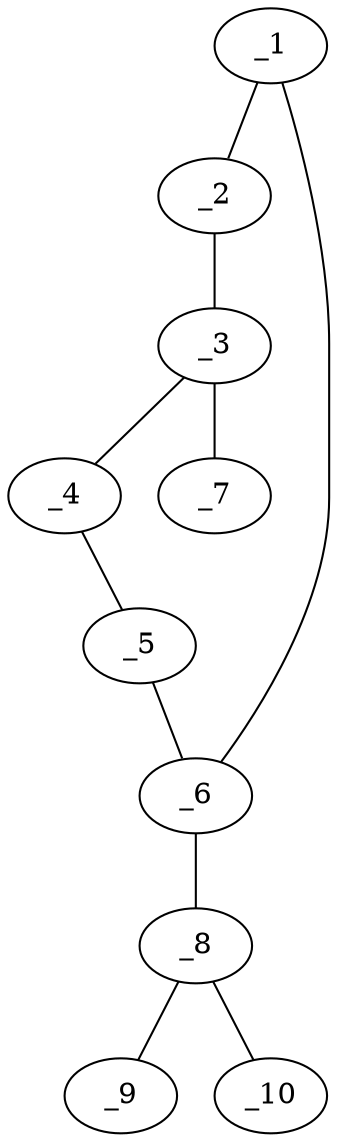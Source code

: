 graph molid632952 {
	_1	 [charge=0,
		chem=1,
		symbol="C  ",
		x=2,
		y="0.25"];
	_2	 [charge=0,
		chem=1,
		symbol="C  ",
		x=2,
		y="-0.75"];
	_1 -- _2	 [valence=1];
	_6	 [charge=0,
		chem=1,
		symbol="C  ",
		x="2.866",
		y="0.75"];
	_1 -- _6	 [valence=1];
	_3	 [charge=0,
		chem=1,
		symbol="C  ",
		x="2.866",
		y="-1.25"];
	_2 -- _3	 [valence=1];
	_4	 [charge=0,
		chem=1,
		symbol="C  ",
		x="3.7321",
		y="-0.75"];
	_3 -- _4	 [valence=2];
	_7	 [charge=0,
		chem=1,
		symbol="C  ",
		x="2.866",
		y="-2.25"];
	_3 -- _7	 [valence=1];
	_5	 [charge=0,
		chem=1,
		symbol="C  ",
		x="3.7321",
		y="0.25"];
	_4 -- _5	 [valence=1];
	_5 -- _6	 [valence=1];
	_8	 [charge=0,
		chem=1,
		symbol="C  ",
		x="2.866",
		y="1.75"];
	_6 -- _8	 [valence=1];
	_9	 [charge=0,
		chem=2,
		symbol="O  ",
		x="3.7321",
		y="2.25"];
	_8 -- _9	 [valence=2];
	_10	 [charge=0,
		chem=1,
		symbol="C  ",
		x=2,
		y="2.25"];
	_8 -- _10	 [valence=1];
}
